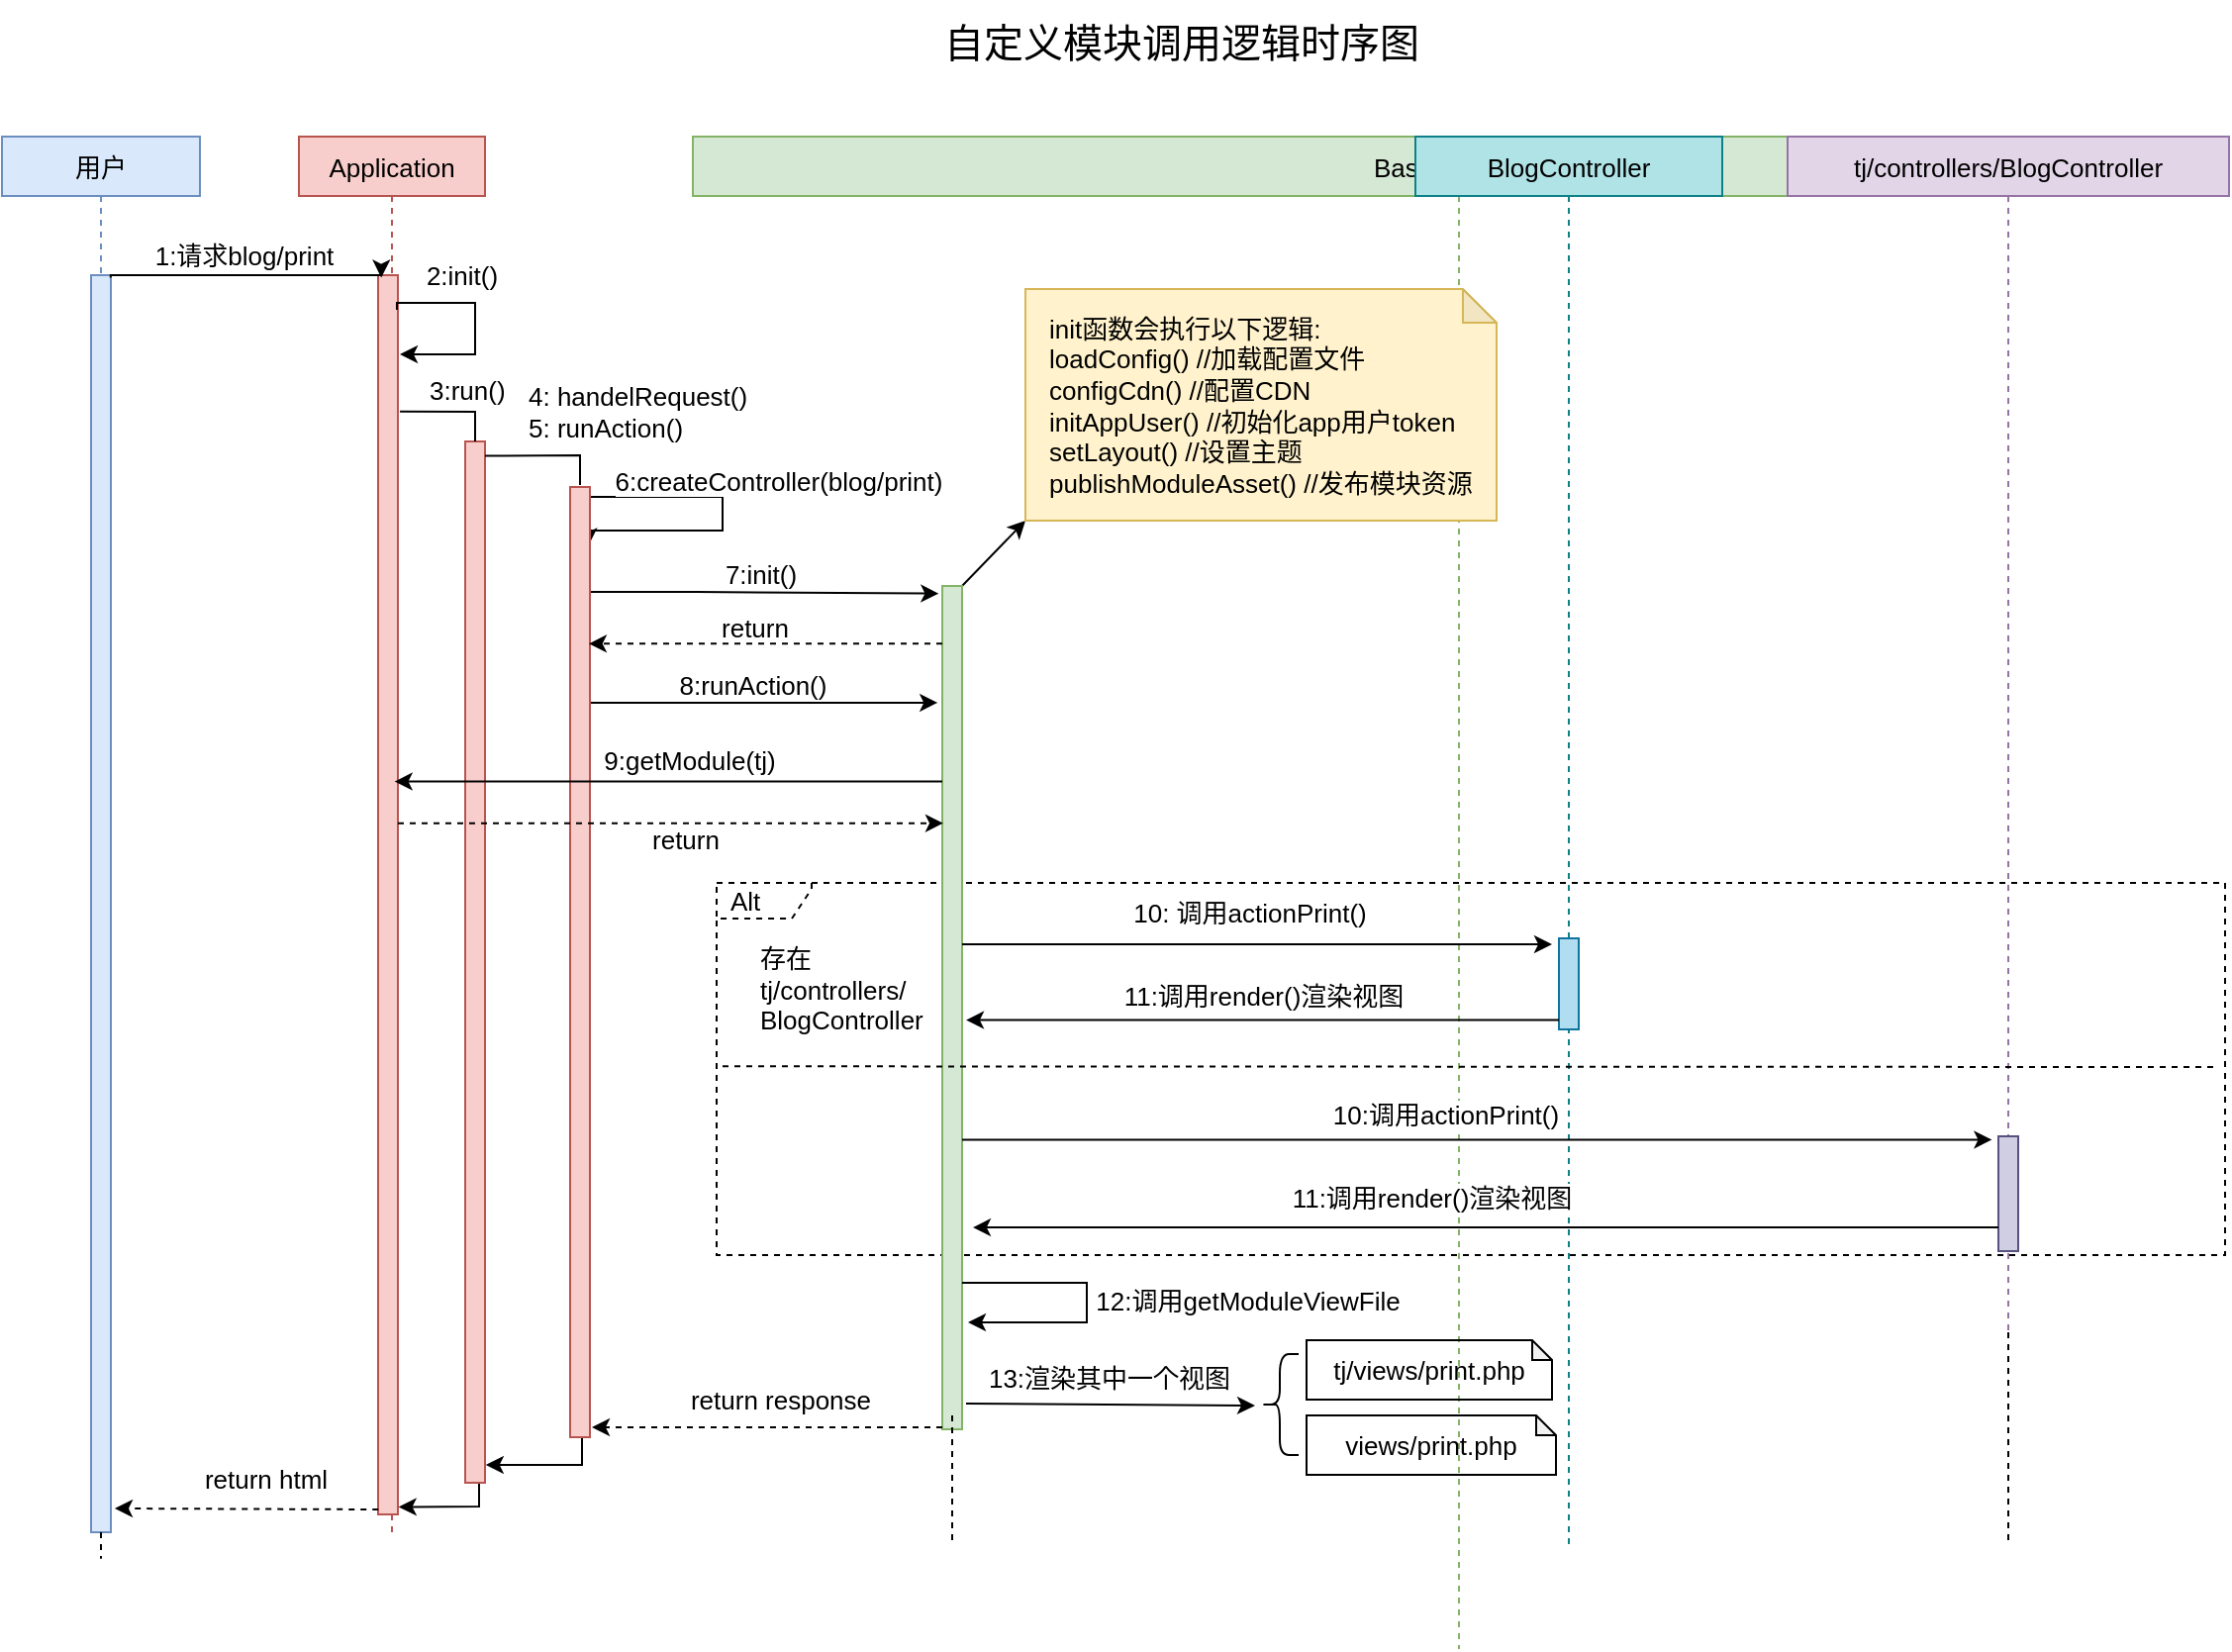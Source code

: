 <mxfile version="17.1.3" type="github">
  <diagram id="kgpKYQtTHZ0yAKxKKP6v" name="Page-1">
    <mxGraphModel dx="1371" dy="760" grid="0" gridSize="10" guides="1" tooltips="1" connect="1" arrows="1" fold="1" page="0" pageScale="1" pageWidth="850" pageHeight="1100" math="0" shadow="0">
      <root>
        <mxCell id="0" />
        <mxCell id="1" parent="0" />
        <mxCell id="3nuBFxr9cyL0pnOWT2aG-1" value="用户" style="shape=umlLifeline;perimeter=lifelinePerimeter;container=1;collapsible=0;recursiveResize=0;rounded=0;shadow=0;strokeWidth=1;size=30;fillColor=#dae8fc;strokeColor=#6c8ebf;fontSize=13;" parent="1" vertex="1">
          <mxGeometry x="30" y="90" width="100" height="705" as="geometry" />
        </mxCell>
        <mxCell id="3nuBFxr9cyL0pnOWT2aG-2" value="" style="points=[];perimeter=orthogonalPerimeter;rounded=0;shadow=0;strokeWidth=1;fillColor=#dae8fc;strokeColor=#6c8ebf;fontSize=13;" parent="3nuBFxr9cyL0pnOWT2aG-1" vertex="1">
          <mxGeometry x="45" y="70" width="10" height="635" as="geometry" />
        </mxCell>
        <mxCell id="IcvptjWAVI7fcsek88gY-1" value="Application" style="shape=umlLifeline;perimeter=lifelinePerimeter;container=1;collapsible=0;recursiveResize=0;rounded=0;shadow=0;strokeWidth=1;size=30;fillColor=#f8cecc;strokeColor=#b85450;fontSize=13;" parent="1" vertex="1">
          <mxGeometry x="180" y="90" width="94" height="705" as="geometry" />
        </mxCell>
        <mxCell id="IcvptjWAVI7fcsek88gY-2" value="" style="points=[];perimeter=orthogonalPerimeter;rounded=0;shadow=0;strokeWidth=1;fillColor=#f8cecc;strokeColor=#b85450;fontSize=13;" parent="IcvptjWAVI7fcsek88gY-1" vertex="1">
          <mxGeometry x="40" y="70" width="10" height="626" as="geometry" />
        </mxCell>
        <mxCell id="D_Xk-snQB_Ckeqk9TSSC-3" value="2:init()" style="endArrow=classic;html=1;rounded=0;exitX=0.949;exitY=0.028;exitDx=0;exitDy=0;exitPerimeter=0;edgeStyle=orthogonalEdgeStyle;fontSize=13;" edge="1" parent="IcvptjWAVI7fcsek88gY-1" source="IcvptjWAVI7fcsek88gY-2">
          <mxGeometry x="-0.314" y="14" width="50" height="50" relative="1" as="geometry">
            <mxPoint x="77" y="134" as="sourcePoint" />
            <mxPoint x="51" y="110" as="targetPoint" />
            <Array as="points">
              <mxPoint x="89" y="84" />
              <mxPoint x="89" y="110" />
            </Array>
            <mxPoint as="offset" />
          </mxGeometry>
        </mxCell>
        <mxCell id="D_Xk-snQB_Ckeqk9TSSC-83" style="edgeStyle=none;rounded=0;orthogonalLoop=1;jettySize=auto;html=1;entryX=1.036;entryY=0.994;entryDx=0;entryDy=0;entryPerimeter=0;fontSize=13;endArrow=classic;endFill=1;" edge="1" parent="IcvptjWAVI7fcsek88gY-1" source="IcvptjWAVI7fcsek88gY-65" target="IcvptjWAVI7fcsek88gY-2">
          <mxGeometry relative="1" as="geometry">
            <Array as="points">
              <mxPoint x="91" y="692" />
            </Array>
          </mxGeometry>
        </mxCell>
        <mxCell id="IcvptjWAVI7fcsek88gY-65" value="" style="points=[];perimeter=orthogonalPerimeter;rounded=0;shadow=0;strokeWidth=1;fillColor=#f8cecc;strokeColor=#b85450;fontSize=13;" parent="IcvptjWAVI7fcsek88gY-1" vertex="1">
          <mxGeometry x="84" y="154" width="10" height="526" as="geometry" />
        </mxCell>
        <mxCell id="IcvptjWAVI7fcsek88gY-66" value="" style="endArrow=none;html=1;rounded=0;labelBackgroundColor=#B9E0A5;fontSize=13;fontColor=default;endFill=0;exitX=0.543;exitY=0.197;exitDx=0;exitDy=0;exitPerimeter=0;" parent="IcvptjWAVI7fcsek88gY-1" source="IcvptjWAVI7fcsek88gY-1" edge="1">
          <mxGeometry width="50" height="50" relative="1" as="geometry">
            <mxPoint x="55" y="139" as="sourcePoint" />
            <mxPoint x="89" y="154" as="targetPoint" />
            <Array as="points">
              <mxPoint x="89" y="139" />
            </Array>
          </mxGeometry>
        </mxCell>
        <mxCell id="IcvptjWAVI7fcsek88gY-67" value="3:run()" style="edgeLabel;html=1;align=left;verticalAlign=middle;resizable=0;points=[];fontSize=13;fontColor=default;" parent="IcvptjWAVI7fcsek88gY-66" vertex="1" connectable="0">
          <mxGeometry x="0.223" relative="1" as="geometry">
            <mxPoint x="-20" y="-11" as="offset" />
          </mxGeometry>
        </mxCell>
        <mxCell id="IcvptjWAVI7fcsek88gY-6" value="BaseController" style="shape=umlLifeline;perimeter=lifelinePerimeter;container=1;collapsible=0;recursiveResize=0;rounded=0;shadow=0;strokeWidth=1;size=30;fillColor=#d5e8d4;strokeColor=#82b366;fontSize=13;" parent="1" vertex="1">
          <mxGeometry x="379" y="90" width="774" height="764" as="geometry" />
        </mxCell>
        <mxCell id="D_Xk-snQB_Ckeqk9TSSC-59" value="Alt" style="shape=umlFrame;whiteSpace=wrap;html=1;width=48;height=18;boundedLbl=1;verticalAlign=middle;align=left;spacingLeft=5;labelBackgroundColor=none;fontSize=13;dashed=1;fillColor=none;" vertex="1" parent="IcvptjWAVI7fcsek88gY-6">
          <mxGeometry x="12" y="377" width="762" height="188" as="geometry" />
        </mxCell>
        <mxCell id="D_Xk-snQB_Ckeqk9TSSC-32" style="rounded=0;orthogonalLoop=1;jettySize=auto;html=1;entryX=0;entryY=1;entryDx=0;entryDy=0;entryPerimeter=0;fontSize=13;" edge="1" parent="IcvptjWAVI7fcsek88gY-6" source="IcvptjWAVI7fcsek88gY-38" target="D_Xk-snQB_Ckeqk9TSSC-30">
          <mxGeometry relative="1" as="geometry" />
        </mxCell>
        <mxCell id="IcvptjWAVI7fcsek88gY-38" value="" style="points=[];perimeter=orthogonalPerimeter;rounded=0;shadow=0;strokeWidth=1;fillColor=#d5e8d4;strokeColor=#82b366;fontSize=13;" parent="IcvptjWAVI7fcsek88gY-6" vertex="1">
          <mxGeometry x="126" y="227" width="10" height="426" as="geometry" />
        </mxCell>
        <mxCell id="D_Xk-snQB_Ckeqk9TSSC-30" value="&lt;span&gt;init函数会执行以下逻辑:&lt;br&gt;loadConfig() //加载配置文件&lt;/span&gt;&lt;br&gt;&lt;span&gt;configCdn() //配置CDN&lt;/span&gt;&lt;br&gt;&lt;span&gt;initAppUser() //初始化app用户token&lt;/span&gt;&lt;br&gt;&lt;span&gt;setLayout() //设置主题&lt;/span&gt;&lt;br&gt;&lt;span&gt;publishModuleAsset() //发布模块资源&lt;/span&gt;" style="shape=note;whiteSpace=wrap;html=1;backgroundOutline=1;darkOpacity=0.05;fontSize=13;fillColor=#fff2cc;strokeColor=#d6b656;size=17;align=left;spacingLeft=10;" vertex="1" parent="IcvptjWAVI7fcsek88gY-6">
          <mxGeometry x="168" y="77" width="238" height="117" as="geometry" />
        </mxCell>
        <mxCell id="D_Xk-snQB_Ckeqk9TSSC-61" value="存在tj/controllers/&lt;br&gt;BlogController" style="text;html=1;strokeColor=none;fillColor=none;align=left;verticalAlign=middle;whiteSpace=wrap;rounded=0;labelBackgroundColor=none;fontSize=13;" vertex="1" parent="IcvptjWAVI7fcsek88gY-6">
          <mxGeometry x="32" y="416" width="60" height="30" as="geometry" />
        </mxCell>
        <mxCell id="D_Xk-snQB_Ckeqk9TSSC-79" style="edgeStyle=none;rounded=0;orthogonalLoop=1;jettySize=auto;html=1;fontSize=13;endArrow=classic;endFill=1;" edge="1" parent="IcvptjWAVI7fcsek88gY-6">
          <mxGeometry relative="1" as="geometry">
            <mxPoint x="139" y="599" as="targetPoint" />
            <mxPoint x="136" y="579" as="sourcePoint" />
            <Array as="points">
              <mxPoint x="199" y="579" />
              <mxPoint x="199" y="599" />
            </Array>
          </mxGeometry>
        </mxCell>
        <mxCell id="D_Xk-snQB_Ckeqk9TSSC-80" value="12:调用getModuleViewFile" style="edgeLabel;html=1;align=center;verticalAlign=middle;resizable=0;points=[];fontSize=13;" vertex="1" connectable="0" parent="D_Xk-snQB_Ckeqk9TSSC-79">
          <mxGeometry x="0.005" y="3" relative="1" as="geometry">
            <mxPoint x="78" as="offset" />
          </mxGeometry>
        </mxCell>
        <mxCell id="D_Xk-snQB_Ckeqk9TSSC-73" style="edgeStyle=none;rounded=0;orthogonalLoop=1;jettySize=auto;html=1;dashed=1;fontSize=13;endArrow=none;endFill=0;" edge="1" parent="IcvptjWAVI7fcsek88gY-6">
          <mxGeometry relative="1" as="geometry">
            <mxPoint x="441" y="675" as="targetPoint" />
            <mxPoint x="440.591" y="675" as="sourcePoint" />
          </mxGeometry>
        </mxCell>
        <mxCell id="D_Xk-snQB_Ckeqk9TSSC-95" value="tj/views/print.php" style="shape=note;whiteSpace=wrap;html=1;backgroundOutline=1;darkOpacity=0.05;labelBackgroundColor=none;fontSize=13;strokeWidth=1;fillColor=none;size=10;" vertex="1" parent="IcvptjWAVI7fcsek88gY-6">
          <mxGeometry x="310" y="608" width="124" height="30" as="geometry" />
        </mxCell>
        <mxCell id="D_Xk-snQB_Ckeqk9TSSC-96" value="views/print.php" style="shape=note;whiteSpace=wrap;html=1;backgroundOutline=1;darkOpacity=0.05;labelBackgroundColor=none;fontSize=13;strokeWidth=1;fillColor=none;size=10;" vertex="1" parent="IcvptjWAVI7fcsek88gY-6">
          <mxGeometry x="310" y="646" width="126" height="30" as="geometry" />
        </mxCell>
        <mxCell id="D_Xk-snQB_Ckeqk9TSSC-98" value="" style="shape=curlyBracket;whiteSpace=wrap;html=1;rounded=1;labelBackgroundColor=none;fontSize=13;strokeWidth=1;fillColor=none;" vertex="1" parent="IcvptjWAVI7fcsek88gY-6">
          <mxGeometry x="287" y="615" width="19" height="51" as="geometry" />
        </mxCell>
        <mxCell id="D_Xk-snQB_Ckeqk9TSSC-74" style="edgeStyle=none;rounded=0;orthogonalLoop=1;jettySize=auto;html=1;dashed=1;fontSize=13;endArrow=none;endFill=0;" edge="1" parent="1" source="IcvptjWAVI7fcsek88gY-9">
          <mxGeometry relative="1" as="geometry">
            <mxPoint x="1043.5" y="800" as="targetPoint" />
          </mxGeometry>
        </mxCell>
        <mxCell id="IcvptjWAVI7fcsek88gY-9" value="tj/controllers/BlogController" style="shape=umlLifeline;perimeter=lifelinePerimeter;container=1;collapsible=0;recursiveResize=0;rounded=0;shadow=0;strokeWidth=1;size=30;fillColor=#e1d5e7;strokeColor=#9673a6;fontSize=13;" parent="1" vertex="1">
          <mxGeometry x="932" y="90" width="223" height="604" as="geometry" />
        </mxCell>
        <mxCell id="D_Xk-snQB_Ckeqk9TSSC-50" value="" style="points=[];perimeter=orthogonalPerimeter;rounded=0;shadow=0;strokeWidth=1;fillColor=#d0cee2;strokeColor=#56517e;fontSize=13;" vertex="1" parent="IcvptjWAVI7fcsek88gY-9">
          <mxGeometry x="106.5" y="505" width="10" height="58" as="geometry" />
        </mxCell>
        <mxCell id="IcvptjWAVI7fcsek88gY-14" style="edgeStyle=orthogonalEdgeStyle;rounded=0;orthogonalLoop=1;jettySize=auto;html=1;exitX=0.986;exitY=0.002;exitDx=0;exitDy=0;exitPerimeter=0;entryX=0.159;entryY=0.002;entryDx=0;entryDy=0;entryPerimeter=0;fontSize=13;" parent="1" source="3nuBFxr9cyL0pnOWT2aG-2" target="IcvptjWAVI7fcsek88gY-2" edge="1">
          <mxGeometry relative="1" as="geometry">
            <Array as="points">
              <mxPoint x="160" y="160" />
              <mxPoint x="160" y="160" />
            </Array>
          </mxGeometry>
        </mxCell>
        <mxCell id="IcvptjWAVI7fcsek88gY-15" value="1:请求blog/print" style="edgeLabel;html=1;align=center;verticalAlign=middle;resizable=0;points=[];fontSize=13;" parent="IcvptjWAVI7fcsek88gY-14" vertex="1" connectable="0">
          <mxGeometry x="-0.079" y="1" relative="1" as="geometry">
            <mxPoint x="4" y="-9" as="offset" />
          </mxGeometry>
        </mxCell>
        <mxCell id="IcvptjWAVI7fcsek88gY-24" value="BlogController" style="shape=umlLifeline;perimeter=lifelinePerimeter;container=1;collapsible=0;recursiveResize=0;rounded=0;shadow=0;strokeWidth=1;size=30;fillColor=#b0e3e6;strokeColor=#0e8088;fontSize=13;" parent="1" vertex="1">
          <mxGeometry x="744" y="90" width="155" height="711" as="geometry" />
        </mxCell>
        <mxCell id="D_Xk-snQB_Ckeqk9TSSC-46" value="" style="points=[];perimeter=orthogonalPerimeter;rounded=0;shadow=0;strokeWidth=1;fillColor=#b1ddf0;strokeColor=#10739e;fontSize=13;" vertex="1" parent="IcvptjWAVI7fcsek88gY-24">
          <mxGeometry x="72.5" y="405" width="10" height="46" as="geometry" />
        </mxCell>
        <mxCell id="IcvptjWAVI7fcsek88gY-60" value="" style="endArrow=classic;html=1;rounded=0;labelBackgroundColor=#B9E0A5;fontSize=13;fontColor=default;dashed=1;exitX=0.012;exitY=0.996;exitDx=0;exitDy=0;exitPerimeter=0;" parent="1" source="IcvptjWAVI7fcsek88gY-2" edge="1">
          <mxGeometry width="50" height="50" relative="1" as="geometry">
            <mxPoint x="220" y="580" as="sourcePoint" />
            <mxPoint x="87" y="783" as="targetPoint" />
            <Array as="points" />
          </mxGeometry>
        </mxCell>
        <mxCell id="IcvptjWAVI7fcsek88gY-61" value="return html" style="edgeLabel;html=1;align=center;verticalAlign=middle;resizable=0;points=[];fontSize=13;fontColor=default;" parent="IcvptjWAVI7fcsek88gY-60" vertex="1" connectable="0">
          <mxGeometry x="0.268" relative="1" as="geometry">
            <mxPoint x="27" y="-15" as="offset" />
          </mxGeometry>
        </mxCell>
        <mxCell id="AcvfLPvGgZcB_QWlVVrt-1" value="自定义模块调用逻辑时序图" style="text;html=1;strokeColor=none;fillColor=none;align=center;verticalAlign=middle;whiteSpace=wrap;rounded=0;fontSize=20;" parent="1" vertex="1">
          <mxGeometry x="500" y="21" width="252" height="41" as="geometry" />
        </mxCell>
        <mxCell id="D_Xk-snQB_Ckeqk9TSSC-14" style="edgeStyle=orthogonalEdgeStyle;rounded=0;orthogonalLoop=1;jettySize=auto;html=1;entryX=1.035;entryY=0.981;entryDx=0;entryDy=0;entryPerimeter=0;exitX=0.6;exitY=1;exitDx=0;exitDy=0;exitPerimeter=0;fontSize=13;" edge="1" parent="1" source="D_Xk-snQB_Ckeqk9TSSC-6" target="IcvptjWAVI7fcsek88gY-65">
          <mxGeometry relative="1" as="geometry">
            <mxPoint x="315" y="573" as="sourcePoint" />
            <Array as="points">
              <mxPoint x="323" y="761" />
              <mxPoint x="274" y="761" />
            </Array>
          </mxGeometry>
        </mxCell>
        <mxCell id="D_Xk-snQB_Ckeqk9TSSC-16" style="edgeStyle=orthogonalEdgeStyle;rounded=0;orthogonalLoop=1;jettySize=auto;html=1;entryX=0.918;entryY=0.062;entryDx=0;entryDy=0;entryPerimeter=0;fontSize=13;" edge="1" parent="1" source="D_Xk-snQB_Ckeqk9TSSC-6" target="D_Xk-snQB_Ckeqk9TSSC-6">
          <mxGeometry relative="1" as="geometry">
            <mxPoint x="394" y="493" as="targetPoint" />
            <Array as="points">
              <mxPoint x="394" y="272" />
              <mxPoint x="394" y="289" />
            </Array>
          </mxGeometry>
        </mxCell>
        <mxCell id="D_Xk-snQB_Ckeqk9TSSC-17" value="6:createController(blog/print)" style="edgeLabel;html=1;align=center;verticalAlign=middle;resizable=0;points=[];fontSize=13;" vertex="1" connectable="0" parent="D_Xk-snQB_Ckeqk9TSSC-16">
          <mxGeometry x="-0.123" y="-2" relative="1" as="geometry">
            <mxPoint x="30" y="-11" as="offset" />
          </mxGeometry>
        </mxCell>
        <mxCell id="D_Xk-snQB_Ckeqk9TSSC-21" value="7:init()" style="edgeStyle=orthogonalEdgeStyle;rounded=0;orthogonalLoop=1;jettySize=auto;html=1;entryX=-0.183;entryY=0.009;entryDx=0;entryDy=0;entryPerimeter=0;fontSize=13;" edge="1" parent="1" source="D_Xk-snQB_Ckeqk9TSSC-6" target="IcvptjWAVI7fcsek88gY-38">
          <mxGeometry x="-0.022" y="9" relative="1" as="geometry">
            <Array as="points">
              <mxPoint x="381" y="320" />
              <mxPoint x="381" y="320" />
            </Array>
            <mxPoint as="offset" />
          </mxGeometry>
        </mxCell>
        <mxCell id="D_Xk-snQB_Ckeqk9TSSC-36" style="edgeStyle=none;rounded=0;orthogonalLoop=1;jettySize=auto;html=1;entryX=-0.238;entryY=0.174;entryDx=0;entryDy=0;entryPerimeter=0;fontSize=13;" edge="1" parent="1">
          <mxGeometry relative="1" as="geometry">
            <mxPoint x="327" y="375.982" as="sourcePoint" />
            <mxPoint x="502.62" y="375.982" as="targetPoint" />
          </mxGeometry>
        </mxCell>
        <mxCell id="D_Xk-snQB_Ckeqk9TSSC-37" value="8:runAction()" style="edgeLabel;html=1;align=center;verticalAlign=middle;resizable=0;points=[];fontSize=13;" vertex="1" connectable="0" parent="D_Xk-snQB_Ckeqk9TSSC-36">
          <mxGeometry x="-0.117" y="-1" relative="1" as="geometry">
            <mxPoint x="4" y="-10" as="offset" />
          </mxGeometry>
        </mxCell>
        <mxCell id="D_Xk-snQB_Ckeqk9TSSC-6" value="" style="points=[];perimeter=orthogonalPerimeter;rounded=0;shadow=0;strokeWidth=1;fillColor=#f8cecc;strokeColor=#b85450;fontSize=13;" vertex="1" parent="1">
          <mxGeometry x="317" y="267" width="10" height="480" as="geometry" />
        </mxCell>
        <mxCell id="D_Xk-snQB_Ckeqk9TSSC-12" value="" style="endArrow=none;html=1;rounded=0;labelBackgroundColor=#B9E0A5;fontSize=13;fontColor=default;endFill=0;exitX=0.543;exitY=0.236;exitDx=0;exitDy=0;exitPerimeter=0;" edge="1" parent="1">
          <mxGeometry width="50" height="50" relative="1" as="geometry">
            <mxPoint x="274.002" y="251.24" as="sourcePoint" />
            <mxPoint x="322" y="266" as="targetPoint" />
            <Array as="points">
              <mxPoint x="322" y="251" />
            </Array>
          </mxGeometry>
        </mxCell>
        <mxCell id="D_Xk-snQB_Ckeqk9TSSC-13" value="4: handelRequest()&lt;br style=&quot;font-size: 13px&quot;&gt;5: runAction()" style="edgeLabel;html=1;align=left;verticalAlign=middle;resizable=0;points=[];fontSize=13;fontColor=default;" vertex="1" connectable="0" parent="D_Xk-snQB_Ckeqk9TSSC-12">
          <mxGeometry x="0.223" relative="1" as="geometry">
            <mxPoint x="-19" y="-22" as="offset" />
          </mxGeometry>
        </mxCell>
        <mxCell id="D_Xk-snQB_Ckeqk9TSSC-33" style="edgeStyle=none;rounded=0;orthogonalLoop=1;jettySize=auto;html=1;entryX=0.943;entryY=0.218;entryDx=0;entryDy=0;entryPerimeter=0;fontSize=13;dashed=1;" edge="1" parent="1">
          <mxGeometry relative="1" as="geometry">
            <mxPoint x="505" y="346.172" as="sourcePoint" />
            <mxPoint x="326.43" y="346.172" as="targetPoint" />
          </mxGeometry>
        </mxCell>
        <mxCell id="D_Xk-snQB_Ckeqk9TSSC-34" value="return" style="edgeLabel;html=1;align=center;verticalAlign=middle;resizable=0;points=[];fontSize=13;labelBackgroundColor=none;" vertex="1" connectable="0" parent="D_Xk-snQB_Ckeqk9TSSC-33">
          <mxGeometry x="-0.216" y="-2" relative="1" as="geometry">
            <mxPoint x="-25" y="-6" as="offset" />
          </mxGeometry>
        </mxCell>
        <mxCell id="D_Xk-snQB_Ckeqk9TSSC-38" value="9:getModule(tj)" style="edgeStyle=none;rounded=0;orthogonalLoop=1;jettySize=auto;html=1;entryX=0.514;entryY=0.542;entryDx=0;entryDy=0;entryPerimeter=0;fontSize=13;" edge="1" parent="1">
          <mxGeometry x="-0.075" y="-11" relative="1" as="geometry">
            <mxPoint x="505" y="415.78" as="sourcePoint" />
            <mxPoint x="228.316" y="415.78" as="targetPoint" />
            <mxPoint as="offset" />
          </mxGeometry>
        </mxCell>
        <mxCell id="D_Xk-snQB_Ckeqk9TSSC-39" style="edgeStyle=none;rounded=0;orthogonalLoop=1;jettySize=auto;html=1;entryX=0.048;entryY=0.351;entryDx=0;entryDy=0;entryPerimeter=0;fontSize=13;dashed=1;" edge="1" parent="1">
          <mxGeometry relative="1" as="geometry">
            <mxPoint x="230" y="436.843" as="sourcePoint" />
            <mxPoint x="505.48" y="436.843" as="targetPoint" />
          </mxGeometry>
        </mxCell>
        <mxCell id="D_Xk-snQB_Ckeqk9TSSC-40" value="return" style="edgeLabel;html=1;align=center;verticalAlign=middle;resizable=0;points=[];fontSize=13;" vertex="1" connectable="0" parent="D_Xk-snQB_Ckeqk9TSSC-39">
          <mxGeometry x="0.08" y="2" relative="1" as="geometry">
            <mxPoint x="-4" y="10" as="offset" />
          </mxGeometry>
        </mxCell>
        <mxCell id="D_Xk-snQB_Ckeqk9TSSC-42" style="edgeStyle=none;rounded=0;orthogonalLoop=1;jettySize=auto;html=1;fontSize=13;" edge="1" parent="1">
          <mxGeometry relative="1" as="geometry">
            <mxPoint x="813" y="498" as="targetPoint" />
            <mxPoint x="515" y="498" as="sourcePoint" />
          </mxGeometry>
        </mxCell>
        <mxCell id="D_Xk-snQB_Ckeqk9TSSC-45" value="10: 调用actionPrint()" style="edgeLabel;html=1;align=center;verticalAlign=middle;resizable=0;points=[];fontSize=13;" vertex="1" connectable="0" parent="D_Xk-snQB_Ckeqk9TSSC-42">
          <mxGeometry x="-0.134" y="-1" relative="1" as="geometry">
            <mxPoint x="16" y="-17" as="offset" />
          </mxGeometry>
        </mxCell>
        <mxCell id="D_Xk-snQB_Ckeqk9TSSC-47" value="11:调用render()渲染视图" style="edgeStyle=none;rounded=0;orthogonalLoop=1;jettySize=auto;html=1;entryX=1.2;entryY=0.637;entryDx=0;entryDy=0;entryPerimeter=0;fontSize=13;" edge="1" parent="1">
          <mxGeometry x="-0.002" y="-12" relative="1" as="geometry">
            <mxPoint x="816.5" y="536.299" as="sourcePoint" />
            <mxPoint x="517.0" y="536.299" as="targetPoint" />
            <mxPoint as="offset" />
          </mxGeometry>
        </mxCell>
        <mxCell id="D_Xk-snQB_Ckeqk9TSSC-51" style="edgeStyle=none;rounded=0;orthogonalLoop=1;jettySize=auto;html=1;entryX=-0.329;entryY=0.03;entryDx=0;entryDy=0;entryPerimeter=0;fontSize=13;" edge="1" parent="1" target="D_Xk-snQB_Ckeqk9TSSC-50">
          <mxGeometry relative="1" as="geometry">
            <mxPoint x="515" y="596.74" as="sourcePoint" />
          </mxGeometry>
        </mxCell>
        <mxCell id="D_Xk-snQB_Ckeqk9TSSC-52" value="10:调用actionPrint()" style="edgeLabel;html=1;align=center;verticalAlign=middle;resizable=0;points=[];fontSize=13;" vertex="1" connectable="0" parent="D_Xk-snQB_Ckeqk9TSSC-51">
          <mxGeometry x="-0.06" relative="1" as="geometry">
            <mxPoint x="-1" y="-13" as="offset" />
          </mxGeometry>
        </mxCell>
        <mxCell id="D_Xk-snQB_Ckeqk9TSSC-53" style="edgeStyle=none;rounded=0;orthogonalLoop=1;jettySize=auto;html=1;fontSize=13;entryX=1.547;entryY=0.871;entryDx=0;entryDy=0;entryPerimeter=0;" edge="1" parent="1">
          <mxGeometry relative="1" as="geometry">
            <mxPoint x="1038.5" y="641.046" as="sourcePoint" />
            <mxPoint x="520.47" y="641.046" as="targetPoint" />
          </mxGeometry>
        </mxCell>
        <mxCell id="D_Xk-snQB_Ckeqk9TSSC-54" value="11:调用render()渲染视图" style="edgeLabel;html=1;align=center;verticalAlign=middle;resizable=0;points=[];fontSize=13;" vertex="1" connectable="0" parent="D_Xk-snQB_Ckeqk9TSSC-53">
          <mxGeometry x="0.134" relative="1" as="geometry">
            <mxPoint x="7" y="-15" as="offset" />
          </mxGeometry>
        </mxCell>
        <mxCell id="D_Xk-snQB_Ckeqk9TSSC-72" style="edgeStyle=none;rounded=0;orthogonalLoop=1;jettySize=auto;html=1;dashed=1;fontSize=13;endArrow=none;endFill=0;exitX=0;exitY=0.513;exitDx=0;exitDy=0;exitPerimeter=0;" edge="1" parent="1">
          <mxGeometry relative="1" as="geometry">
            <mxPoint x="1149" y="560" as="targetPoint" />
            <mxPoint x="394" y="559.647" as="sourcePoint" />
          </mxGeometry>
        </mxCell>
        <mxCell id="D_Xk-snQB_Ckeqk9TSSC-75" style="edgeStyle=none;rounded=0;orthogonalLoop=1;jettySize=auto;html=1;dashed=1;fontSize=13;endArrow=none;endFill=0;" edge="1" parent="1">
          <mxGeometry relative="1" as="geometry">
            <mxPoint x="510" y="799.316" as="targetPoint" />
            <mxPoint x="510" y="736" as="sourcePoint" />
          </mxGeometry>
        </mxCell>
        <mxCell id="D_Xk-snQB_Ckeqk9TSSC-76" style="edgeStyle=none;rounded=0;orthogonalLoop=1;jettySize=auto;html=1;dashed=1;fontSize=13;endArrow=none;endFill=0;" edge="1" parent="1" source="3nuBFxr9cyL0pnOWT2aG-2">
          <mxGeometry relative="1" as="geometry">
            <mxPoint x="80" y="808.421" as="targetPoint" />
          </mxGeometry>
        </mxCell>
        <mxCell id="D_Xk-snQB_Ckeqk9TSSC-81" style="edgeStyle=none;rounded=0;orthogonalLoop=1;jettySize=auto;html=1;fontSize=13;endArrow=classic;endFill=1;dashed=1;" edge="1" parent="1" source="IcvptjWAVI7fcsek88gY-38">
          <mxGeometry relative="1" as="geometry">
            <mxPoint x="328" y="742" as="targetPoint" />
          </mxGeometry>
        </mxCell>
        <mxCell id="D_Xk-snQB_Ckeqk9TSSC-85" value="return response" style="edgeLabel;html=1;align=center;verticalAlign=middle;resizable=0;points=[];fontSize=13;" vertex="1" connectable="0" parent="D_Xk-snQB_Ckeqk9TSSC-81">
          <mxGeometry x="-0.063" y="2" relative="1" as="geometry">
            <mxPoint x="1" y="-16" as="offset" />
          </mxGeometry>
        </mxCell>
        <mxCell id="D_Xk-snQB_Ckeqk9TSSC-92" value="" style="endArrow=classic;html=1;rounded=0;fontSize=13;" edge="1" parent="1">
          <mxGeometry width="50" height="50" relative="1" as="geometry">
            <mxPoint x="517" y="730" as="sourcePoint" />
            <mxPoint x="663" y="731" as="targetPoint" />
          </mxGeometry>
        </mxCell>
        <mxCell id="D_Xk-snQB_Ckeqk9TSSC-100" value="13:渲染其中一个视图" style="edgeLabel;html=1;align=center;verticalAlign=middle;resizable=0;points=[];fontSize=13;" vertex="1" connectable="0" parent="D_Xk-snQB_Ckeqk9TSSC-92">
          <mxGeometry x="-0.158" y="4" relative="1" as="geometry">
            <mxPoint x="10" y="-10" as="offset" />
          </mxGeometry>
        </mxCell>
      </root>
    </mxGraphModel>
  </diagram>
</mxfile>
